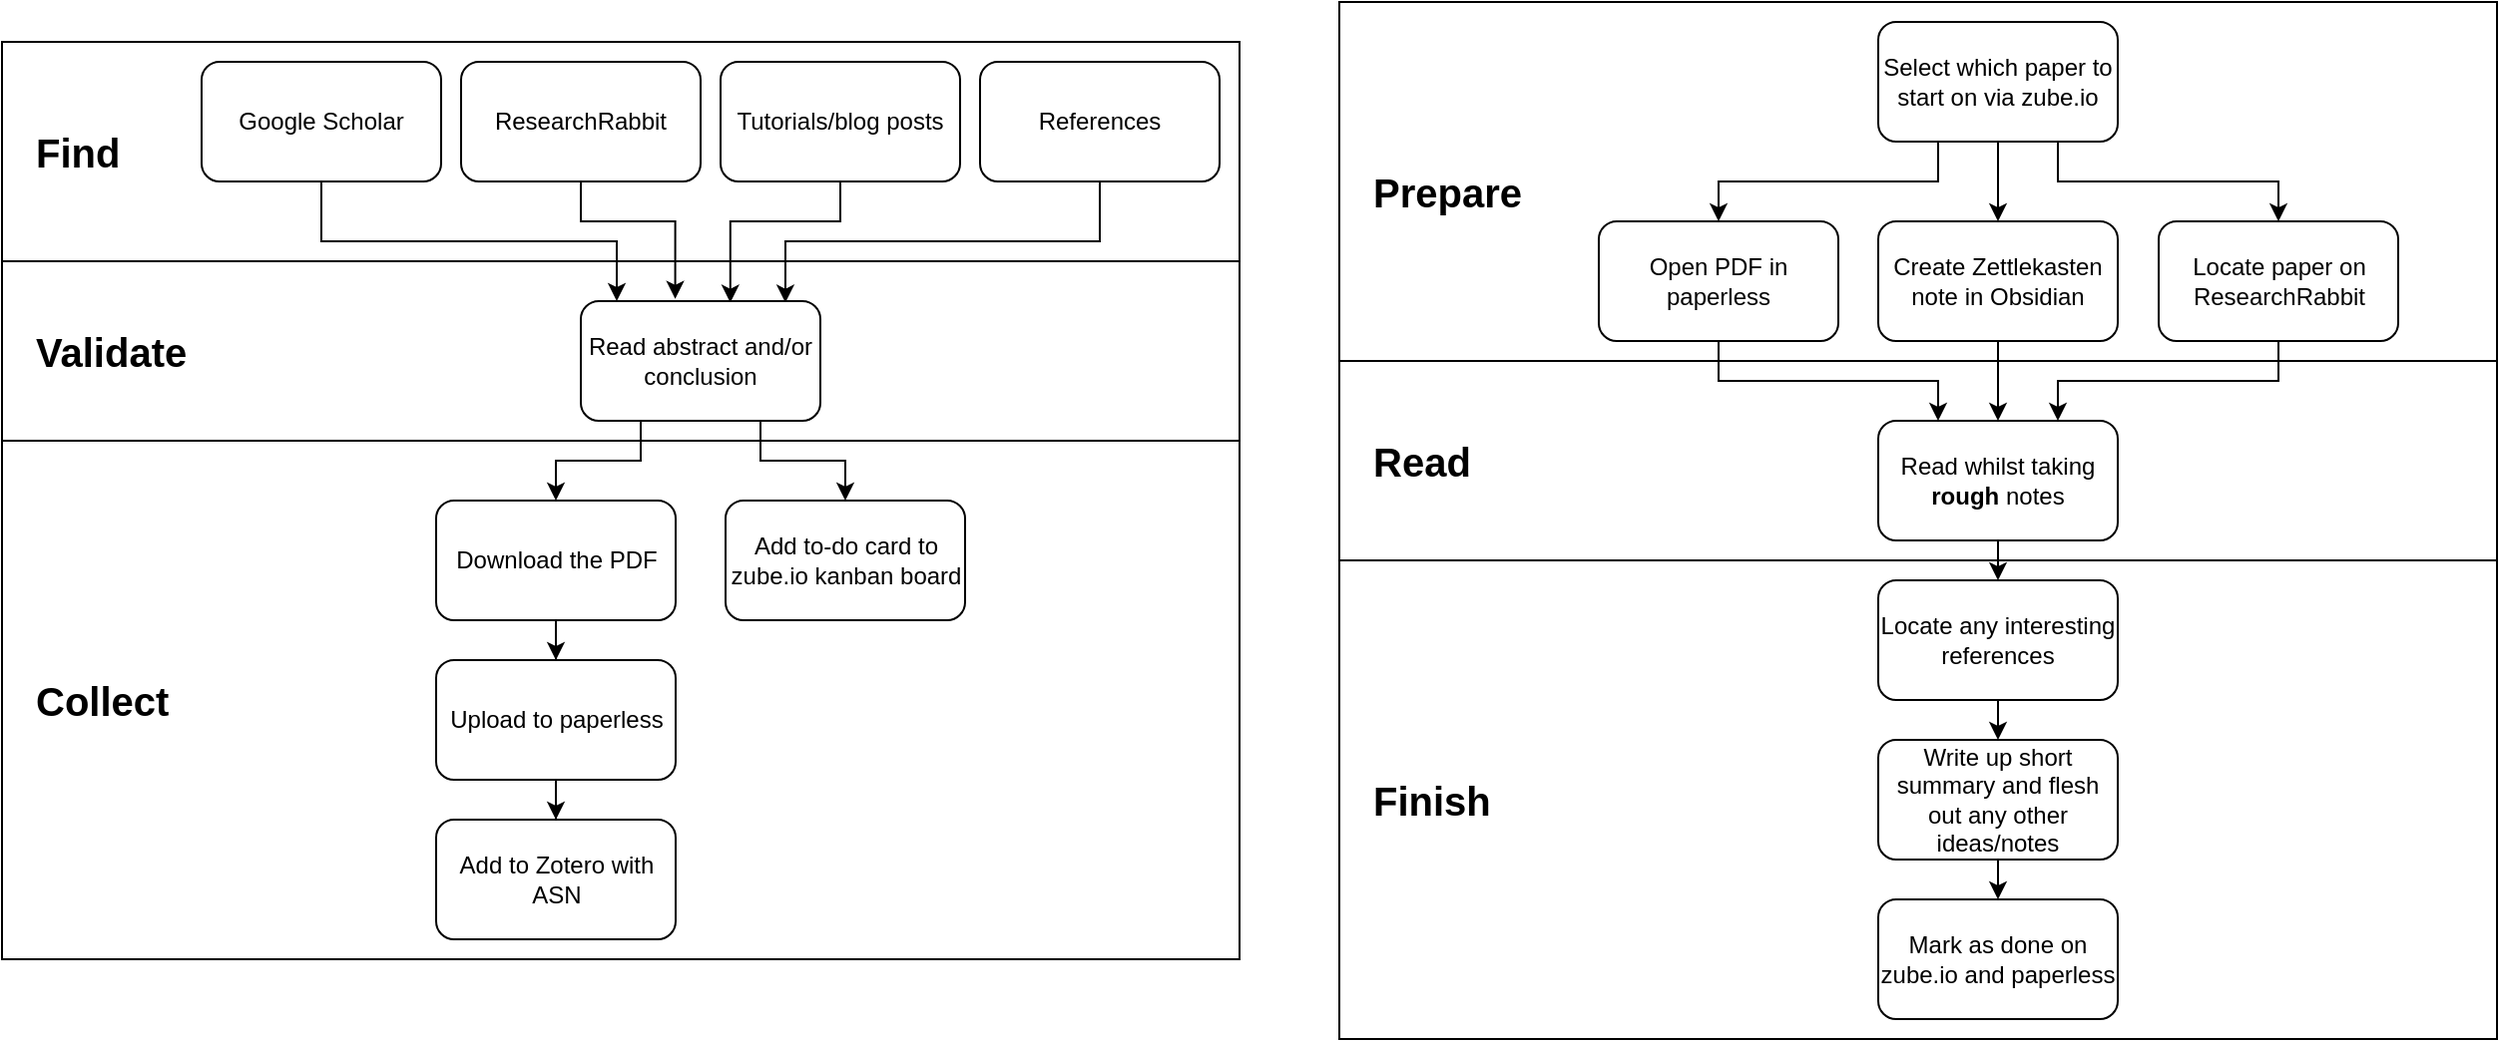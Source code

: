 <mxfile version="15.6.1" type="device"><diagram id="KdOAIHgvaaUnBSgns4Lb" name="Page-1"><mxGraphModel dx="1673" dy="875" grid="1" gridSize="10" guides="1" tooltips="1" connect="1" arrows="1" fold="1" page="1" pageScale="1" pageWidth="827" pageHeight="1169" math="0" shadow="0"><root><mxCell id="0"/><mxCell id="1" parent="0"/><mxCell id="RzzuYQuQCqZB1TwswTv8-63" value="Prepare" style="rounded=0;whiteSpace=wrap;html=1;verticalAlign=middle;align=left;fontStyle=1;spacingLeft=15;labelBackgroundColor=none;fontSize=20;" vertex="1" parent="1"><mxGeometry x="710" y="60" width="580" height="190" as="geometry"/></mxCell><mxCell id="RzzuYQuQCqZB1TwswTv8-65" value="Finish" style="rounded=0;whiteSpace=wrap;html=1;verticalAlign=middle;align=left;fontStyle=1;spacingLeft=15;labelBackgroundColor=none;fontSize=20;" vertex="1" parent="1"><mxGeometry x="710" y="340" width="580" height="240" as="geometry"/></mxCell><mxCell id="RzzuYQuQCqZB1TwswTv8-64" value="Read" style="rounded=0;whiteSpace=wrap;html=1;verticalAlign=middle;align=left;fontStyle=1;spacingLeft=15;labelBackgroundColor=none;fontSize=20;" vertex="1" parent="1"><mxGeometry x="710" y="240" width="580" height="100" as="geometry"/></mxCell><mxCell id="RzzuYQuQCqZB1TwswTv8-22" value="&lt;div style=&quot;font-size: 20px;&quot; align=&quot;left&quot;&gt;Collect&lt;/div&gt;" style="rounded=0;whiteSpace=wrap;html=1;verticalAlign=middle;align=left;fontStyle=1;spacingLeft=15;labelBackgroundColor=none;fontSize=20;" vertex="1" parent="1"><mxGeometry x="40" y="280" width="620" height="260" as="geometry"/></mxCell><mxCell id="RzzuYQuQCqZB1TwswTv8-21" value="Validate" style="rounded=0;whiteSpace=wrap;html=1;verticalAlign=middle;align=left;fontStyle=1;spacingLeft=15;labelBackgroundColor=none;fontSize=20;" vertex="1" parent="1"><mxGeometry x="40" y="190" width="620" height="90" as="geometry"/></mxCell><mxCell id="RzzuYQuQCqZB1TwswTv8-20" value="Find" style="rounded=0;whiteSpace=wrap;html=1;verticalAlign=middle;align=left;fontStyle=1;spacingLeft=15;labelBackgroundColor=none;fontSize=20;" vertex="1" parent="1"><mxGeometry x="40" y="80" width="620" height="110" as="geometry"/></mxCell><mxCell id="RzzuYQuQCqZB1TwswTv8-11" style="edgeStyle=orthogonalEdgeStyle;rounded=0;orthogonalLoop=1;jettySize=auto;html=1;exitX=0.5;exitY=1;exitDx=0;exitDy=0;entryX=0.15;entryY=0;entryDx=0;entryDy=0;entryPerimeter=0;" edge="1" parent="1" source="RzzuYQuQCqZB1TwswTv8-1" target="RzzuYQuQCqZB1TwswTv8-6"><mxGeometry relative="1" as="geometry"/></mxCell><mxCell id="RzzuYQuQCqZB1TwswTv8-1" value="Google Scholar" style="rounded=1;whiteSpace=wrap;html=1;" vertex="1" parent="1"><mxGeometry x="140" y="90" width="120" height="60" as="geometry"/></mxCell><mxCell id="RzzuYQuQCqZB1TwswTv8-12" style="edgeStyle=orthogonalEdgeStyle;rounded=0;orthogonalLoop=1;jettySize=auto;html=1;exitX=0.5;exitY=1;exitDx=0;exitDy=0;entryX=0.394;entryY=-0.019;entryDx=0;entryDy=0;entryPerimeter=0;" edge="1" parent="1" source="RzzuYQuQCqZB1TwswTv8-2" target="RzzuYQuQCqZB1TwswTv8-6"><mxGeometry relative="1" as="geometry"><Array as="points"><mxPoint x="330" y="170"/><mxPoint x="377" y="170"/></Array></mxGeometry></mxCell><mxCell id="RzzuYQuQCqZB1TwswTv8-2" value="ResearchRabbit" style="rounded=1;whiteSpace=wrap;html=1;" vertex="1" parent="1"><mxGeometry x="270" y="90" width="120" height="60" as="geometry"/></mxCell><mxCell id="RzzuYQuQCqZB1TwswTv8-13" style="edgeStyle=orthogonalEdgeStyle;rounded=0;orthogonalLoop=1;jettySize=auto;html=1;exitX=0.5;exitY=1;exitDx=0;exitDy=0;entryX=0.624;entryY=0.013;entryDx=0;entryDy=0;entryPerimeter=0;" edge="1" parent="1" source="RzzuYQuQCqZB1TwswTv8-3" target="RzzuYQuQCqZB1TwswTv8-6"><mxGeometry relative="1" as="geometry"><Array as="points"><mxPoint x="460" y="170"/><mxPoint x="405" y="170"/></Array></mxGeometry></mxCell><mxCell id="RzzuYQuQCqZB1TwswTv8-3" value="Tutorials/blog posts" style="rounded=1;whiteSpace=wrap;html=1;" vertex="1" parent="1"><mxGeometry x="400" y="90" width="120" height="60" as="geometry"/></mxCell><mxCell id="RzzuYQuQCqZB1TwswTv8-14" style="edgeStyle=orthogonalEdgeStyle;rounded=0;orthogonalLoop=1;jettySize=auto;html=1;exitX=0.5;exitY=1;exitDx=0;exitDy=0;entryX=0.854;entryY=0.013;entryDx=0;entryDy=0;entryPerimeter=0;" edge="1" parent="1" source="RzzuYQuQCqZB1TwswTv8-4" target="RzzuYQuQCqZB1TwswTv8-6"><mxGeometry relative="1" as="geometry"/></mxCell><mxCell id="RzzuYQuQCqZB1TwswTv8-4" value="References" style="rounded=1;whiteSpace=wrap;html=1;" vertex="1" parent="1"><mxGeometry x="530" y="90" width="120" height="60" as="geometry"/></mxCell><mxCell id="RzzuYQuQCqZB1TwswTv8-16" style="edgeStyle=orthogonalEdgeStyle;rounded=0;orthogonalLoop=1;jettySize=auto;html=1;exitX=0.25;exitY=1;exitDx=0;exitDy=0;entryX=0.5;entryY=0;entryDx=0;entryDy=0;" edge="1" parent="1" source="RzzuYQuQCqZB1TwswTv8-6" target="RzzuYQuQCqZB1TwswTv8-7"><mxGeometry relative="1" as="geometry"/></mxCell><mxCell id="RzzuYQuQCqZB1TwswTv8-17" style="edgeStyle=orthogonalEdgeStyle;rounded=0;orthogonalLoop=1;jettySize=auto;html=1;exitX=0.75;exitY=1;exitDx=0;exitDy=0;entryX=0.5;entryY=0;entryDx=0;entryDy=0;" edge="1" parent="1" source="RzzuYQuQCqZB1TwswTv8-6" target="RzzuYQuQCqZB1TwswTv8-9"><mxGeometry relative="1" as="geometry"/></mxCell><mxCell id="RzzuYQuQCqZB1TwswTv8-6" value="Read abstract and/or conclusion" style="rounded=1;whiteSpace=wrap;html=1;" vertex="1" parent="1"><mxGeometry x="330" y="210" width="120" height="60" as="geometry"/></mxCell><mxCell id="RzzuYQuQCqZB1TwswTv8-18" value="" style="edgeStyle=orthogonalEdgeStyle;rounded=0;orthogonalLoop=1;jettySize=auto;html=1;" edge="1" parent="1" source="RzzuYQuQCqZB1TwswTv8-7" target="RzzuYQuQCqZB1TwswTv8-10"><mxGeometry relative="1" as="geometry"/></mxCell><mxCell id="RzzuYQuQCqZB1TwswTv8-7" value="Download the PDF" style="rounded=1;whiteSpace=wrap;html=1;" vertex="1" parent="1"><mxGeometry x="257.5" y="310" width="120" height="60" as="geometry"/></mxCell><mxCell id="RzzuYQuQCqZB1TwswTv8-8" value="Add to Zotero with ASN" style="rounded=1;whiteSpace=wrap;html=1;" vertex="1" parent="1"><mxGeometry x="257.5" y="470" width="120" height="60" as="geometry"/></mxCell><mxCell id="RzzuYQuQCqZB1TwswTv8-9" value="Add to-do card to zube.io kanban board" style="rounded=1;whiteSpace=wrap;html=1;" vertex="1" parent="1"><mxGeometry x="402.5" y="310" width="120" height="60" as="geometry"/></mxCell><mxCell id="RzzuYQuQCqZB1TwswTv8-19" value="" style="edgeStyle=orthogonalEdgeStyle;rounded=0;orthogonalLoop=1;jettySize=auto;html=1;" edge="1" parent="1" source="RzzuYQuQCqZB1TwswTv8-10" target="RzzuYQuQCqZB1TwswTv8-8"><mxGeometry relative="1" as="geometry"/></mxCell><mxCell id="RzzuYQuQCqZB1TwswTv8-10" value="Upload to paperless" style="rounded=1;whiteSpace=wrap;html=1;" vertex="1" parent="1"><mxGeometry x="257.5" y="390" width="120" height="60" as="geometry"/></mxCell><mxCell id="RzzuYQuQCqZB1TwswTv8-51" value="" style="edgeStyle=orthogonalEdgeStyle;rounded=0;orthogonalLoop=1;jettySize=auto;html=1;fontSize=20;" edge="1" parent="1" source="RzzuYQuQCqZB1TwswTv8-43" target="RzzuYQuQCqZB1TwswTv8-44"><mxGeometry relative="1" as="geometry"/></mxCell><mxCell id="RzzuYQuQCqZB1TwswTv8-52" style="edgeStyle=orthogonalEdgeStyle;rounded=0;orthogonalLoop=1;jettySize=auto;html=1;exitX=0.25;exitY=1;exitDx=0;exitDy=0;fontSize=20;" edge="1" parent="1" source="RzzuYQuQCqZB1TwswTv8-43" target="RzzuYQuQCqZB1TwswTv8-45"><mxGeometry relative="1" as="geometry"/></mxCell><mxCell id="RzzuYQuQCqZB1TwswTv8-53" style="edgeStyle=orthogonalEdgeStyle;rounded=0;orthogonalLoop=1;jettySize=auto;html=1;exitX=0.75;exitY=1;exitDx=0;exitDy=0;fontSize=20;" edge="1" parent="1" source="RzzuYQuQCqZB1TwswTv8-43" target="RzzuYQuQCqZB1TwswTv8-46"><mxGeometry relative="1" as="geometry"/></mxCell><mxCell id="RzzuYQuQCqZB1TwswTv8-43" value="Select which paper to start on via zube.io" style="rounded=1;whiteSpace=wrap;html=1;" vertex="1" parent="1"><mxGeometry x="980" y="70" width="120" height="60" as="geometry"/></mxCell><mxCell id="RzzuYQuQCqZB1TwswTv8-56" style="edgeStyle=orthogonalEdgeStyle;rounded=0;orthogonalLoop=1;jettySize=auto;html=1;exitX=0.5;exitY=1;exitDx=0;exitDy=0;entryX=0.5;entryY=0;entryDx=0;entryDy=0;fontSize=20;" edge="1" parent="1" source="RzzuYQuQCqZB1TwswTv8-44" target="RzzuYQuQCqZB1TwswTv8-47"><mxGeometry relative="1" as="geometry"/></mxCell><mxCell id="RzzuYQuQCqZB1TwswTv8-44" value="Create Zettlekasten note in Obsidian" style="rounded=1;whiteSpace=wrap;html=1;" vertex="1" parent="1"><mxGeometry x="980" y="170" width="120" height="60" as="geometry"/></mxCell><mxCell id="RzzuYQuQCqZB1TwswTv8-54" style="edgeStyle=orthogonalEdgeStyle;rounded=0;orthogonalLoop=1;jettySize=auto;html=1;exitX=0.5;exitY=1;exitDx=0;exitDy=0;entryX=0.25;entryY=0;entryDx=0;entryDy=0;fontSize=20;" edge="1" parent="1" source="RzzuYQuQCqZB1TwswTv8-45" target="RzzuYQuQCqZB1TwswTv8-47"><mxGeometry relative="1" as="geometry"/></mxCell><mxCell id="RzzuYQuQCqZB1TwswTv8-45" value="Open PDF in paperless" style="rounded=1;whiteSpace=wrap;html=1;" vertex="1" parent="1"><mxGeometry x="840" y="170" width="120" height="60" as="geometry"/></mxCell><mxCell id="RzzuYQuQCqZB1TwswTv8-57" style="edgeStyle=orthogonalEdgeStyle;rounded=0;orthogonalLoop=1;jettySize=auto;html=1;exitX=0.5;exitY=1;exitDx=0;exitDy=0;entryX=0.75;entryY=0;entryDx=0;entryDy=0;fontSize=20;" edge="1" parent="1" source="RzzuYQuQCqZB1TwswTv8-46" target="RzzuYQuQCqZB1TwswTv8-47"><mxGeometry relative="1" as="geometry"/></mxCell><mxCell id="RzzuYQuQCqZB1TwswTv8-46" value="Locate paper on ResearchRabbit" style="rounded=1;whiteSpace=wrap;html=1;" vertex="1" parent="1"><mxGeometry x="1120.5" y="170" width="120" height="60" as="geometry"/></mxCell><mxCell id="RzzuYQuQCqZB1TwswTv8-60" style="edgeStyle=orthogonalEdgeStyle;rounded=0;orthogonalLoop=1;jettySize=auto;html=1;exitX=0.5;exitY=1;exitDx=0;exitDy=0;entryX=0.5;entryY=0;entryDx=0;entryDy=0;fontSize=20;" edge="1" parent="1" source="RzzuYQuQCqZB1TwswTv8-47" target="RzzuYQuQCqZB1TwswTv8-48"><mxGeometry relative="1" as="geometry"/></mxCell><mxCell id="RzzuYQuQCqZB1TwswTv8-47" value="Read whilst taking &lt;b&gt;rough&lt;/b&gt; notes" style="rounded=1;whiteSpace=wrap;html=1;" vertex="1" parent="1"><mxGeometry x="980" y="270" width="120" height="60" as="geometry"/></mxCell><mxCell id="RzzuYQuQCqZB1TwswTv8-61" style="edgeStyle=orthogonalEdgeStyle;rounded=0;orthogonalLoop=1;jettySize=auto;html=1;exitX=0.5;exitY=1;exitDx=0;exitDy=0;entryX=0.5;entryY=0;entryDx=0;entryDy=0;fontSize=20;" edge="1" parent="1" source="RzzuYQuQCqZB1TwswTv8-48" target="RzzuYQuQCqZB1TwswTv8-49"><mxGeometry relative="1" as="geometry"/></mxCell><mxCell id="RzzuYQuQCqZB1TwswTv8-48" value="Locate any interesting references" style="rounded=1;whiteSpace=wrap;html=1;" vertex="1" parent="1"><mxGeometry x="980" y="350" width="120" height="60" as="geometry"/></mxCell><mxCell id="RzzuYQuQCqZB1TwswTv8-62" style="edgeStyle=orthogonalEdgeStyle;rounded=0;orthogonalLoop=1;jettySize=auto;html=1;exitX=0.5;exitY=1;exitDx=0;exitDy=0;entryX=0.5;entryY=0;entryDx=0;entryDy=0;fontSize=20;" edge="1" parent="1" source="RzzuYQuQCqZB1TwswTv8-49" target="RzzuYQuQCqZB1TwswTv8-50"><mxGeometry relative="1" as="geometry"/></mxCell><mxCell id="RzzuYQuQCqZB1TwswTv8-49" value="Write up short summary and flesh out any other ideas/notes" style="rounded=1;whiteSpace=wrap;html=1;" vertex="1" parent="1"><mxGeometry x="980" y="430" width="120" height="60" as="geometry"/></mxCell><mxCell id="RzzuYQuQCqZB1TwswTv8-50" value="Mark as done on zube.io and paperless" style="rounded=1;whiteSpace=wrap;html=1;" vertex="1" parent="1"><mxGeometry x="980" y="510" width="120" height="60" as="geometry"/></mxCell></root></mxGraphModel></diagram></mxfile>